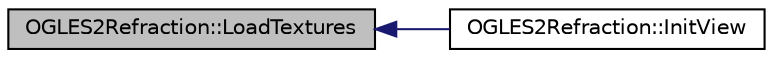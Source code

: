 digraph "OGLES2Refraction::LoadTextures"
{
  edge [fontname="Helvetica",fontsize="10",labelfontname="Helvetica",labelfontsize="10"];
  node [fontname="Helvetica",fontsize="10",shape=record];
  rankdir="LR";
  Node1 [label="OGLES2Refraction::LoadTextures",height=0.2,width=0.4,color="black", fillcolor="grey75", style="filled", fontcolor="black"];
  Node1 -> Node2 [dir="back",color="midnightblue",fontsize="10",style="solid",fontname="Helvetica"];
  Node2 [label="OGLES2Refraction::InitView",height=0.2,width=0.4,color="black", fillcolor="white", style="filled",URL="$class_o_g_l_e_s2_refraction.html#a3f7495e1a9ea4a6f5a053d9011a1533d"];
}
